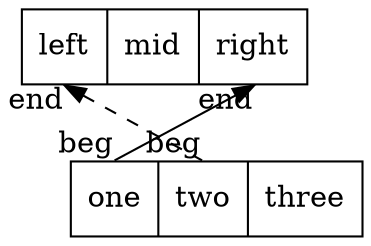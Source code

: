 digraph mygraph{
    splines="line"#使用直线,默认使用曲线
    node[shape=record]#使用record形式的shape
    /**
    边有如下属性：
    * 方向
    * 箭头形状，箭尾形状
    * 箭头字符串，箭尾字符串
    * 边的形状
    */
    one[label="<left>left|mid|<right>right"]
    two[label="<one>one|<two>two|<three>three"]
    one:left->two:two[dir=back arrowhead=normal arrowtail=normal headlabel=beg taillabel=end style=dashed]
    one:right->two:one[dir=back arrowhead=normal arrowtail=normal headlabel=beg taillabel=end]
}
